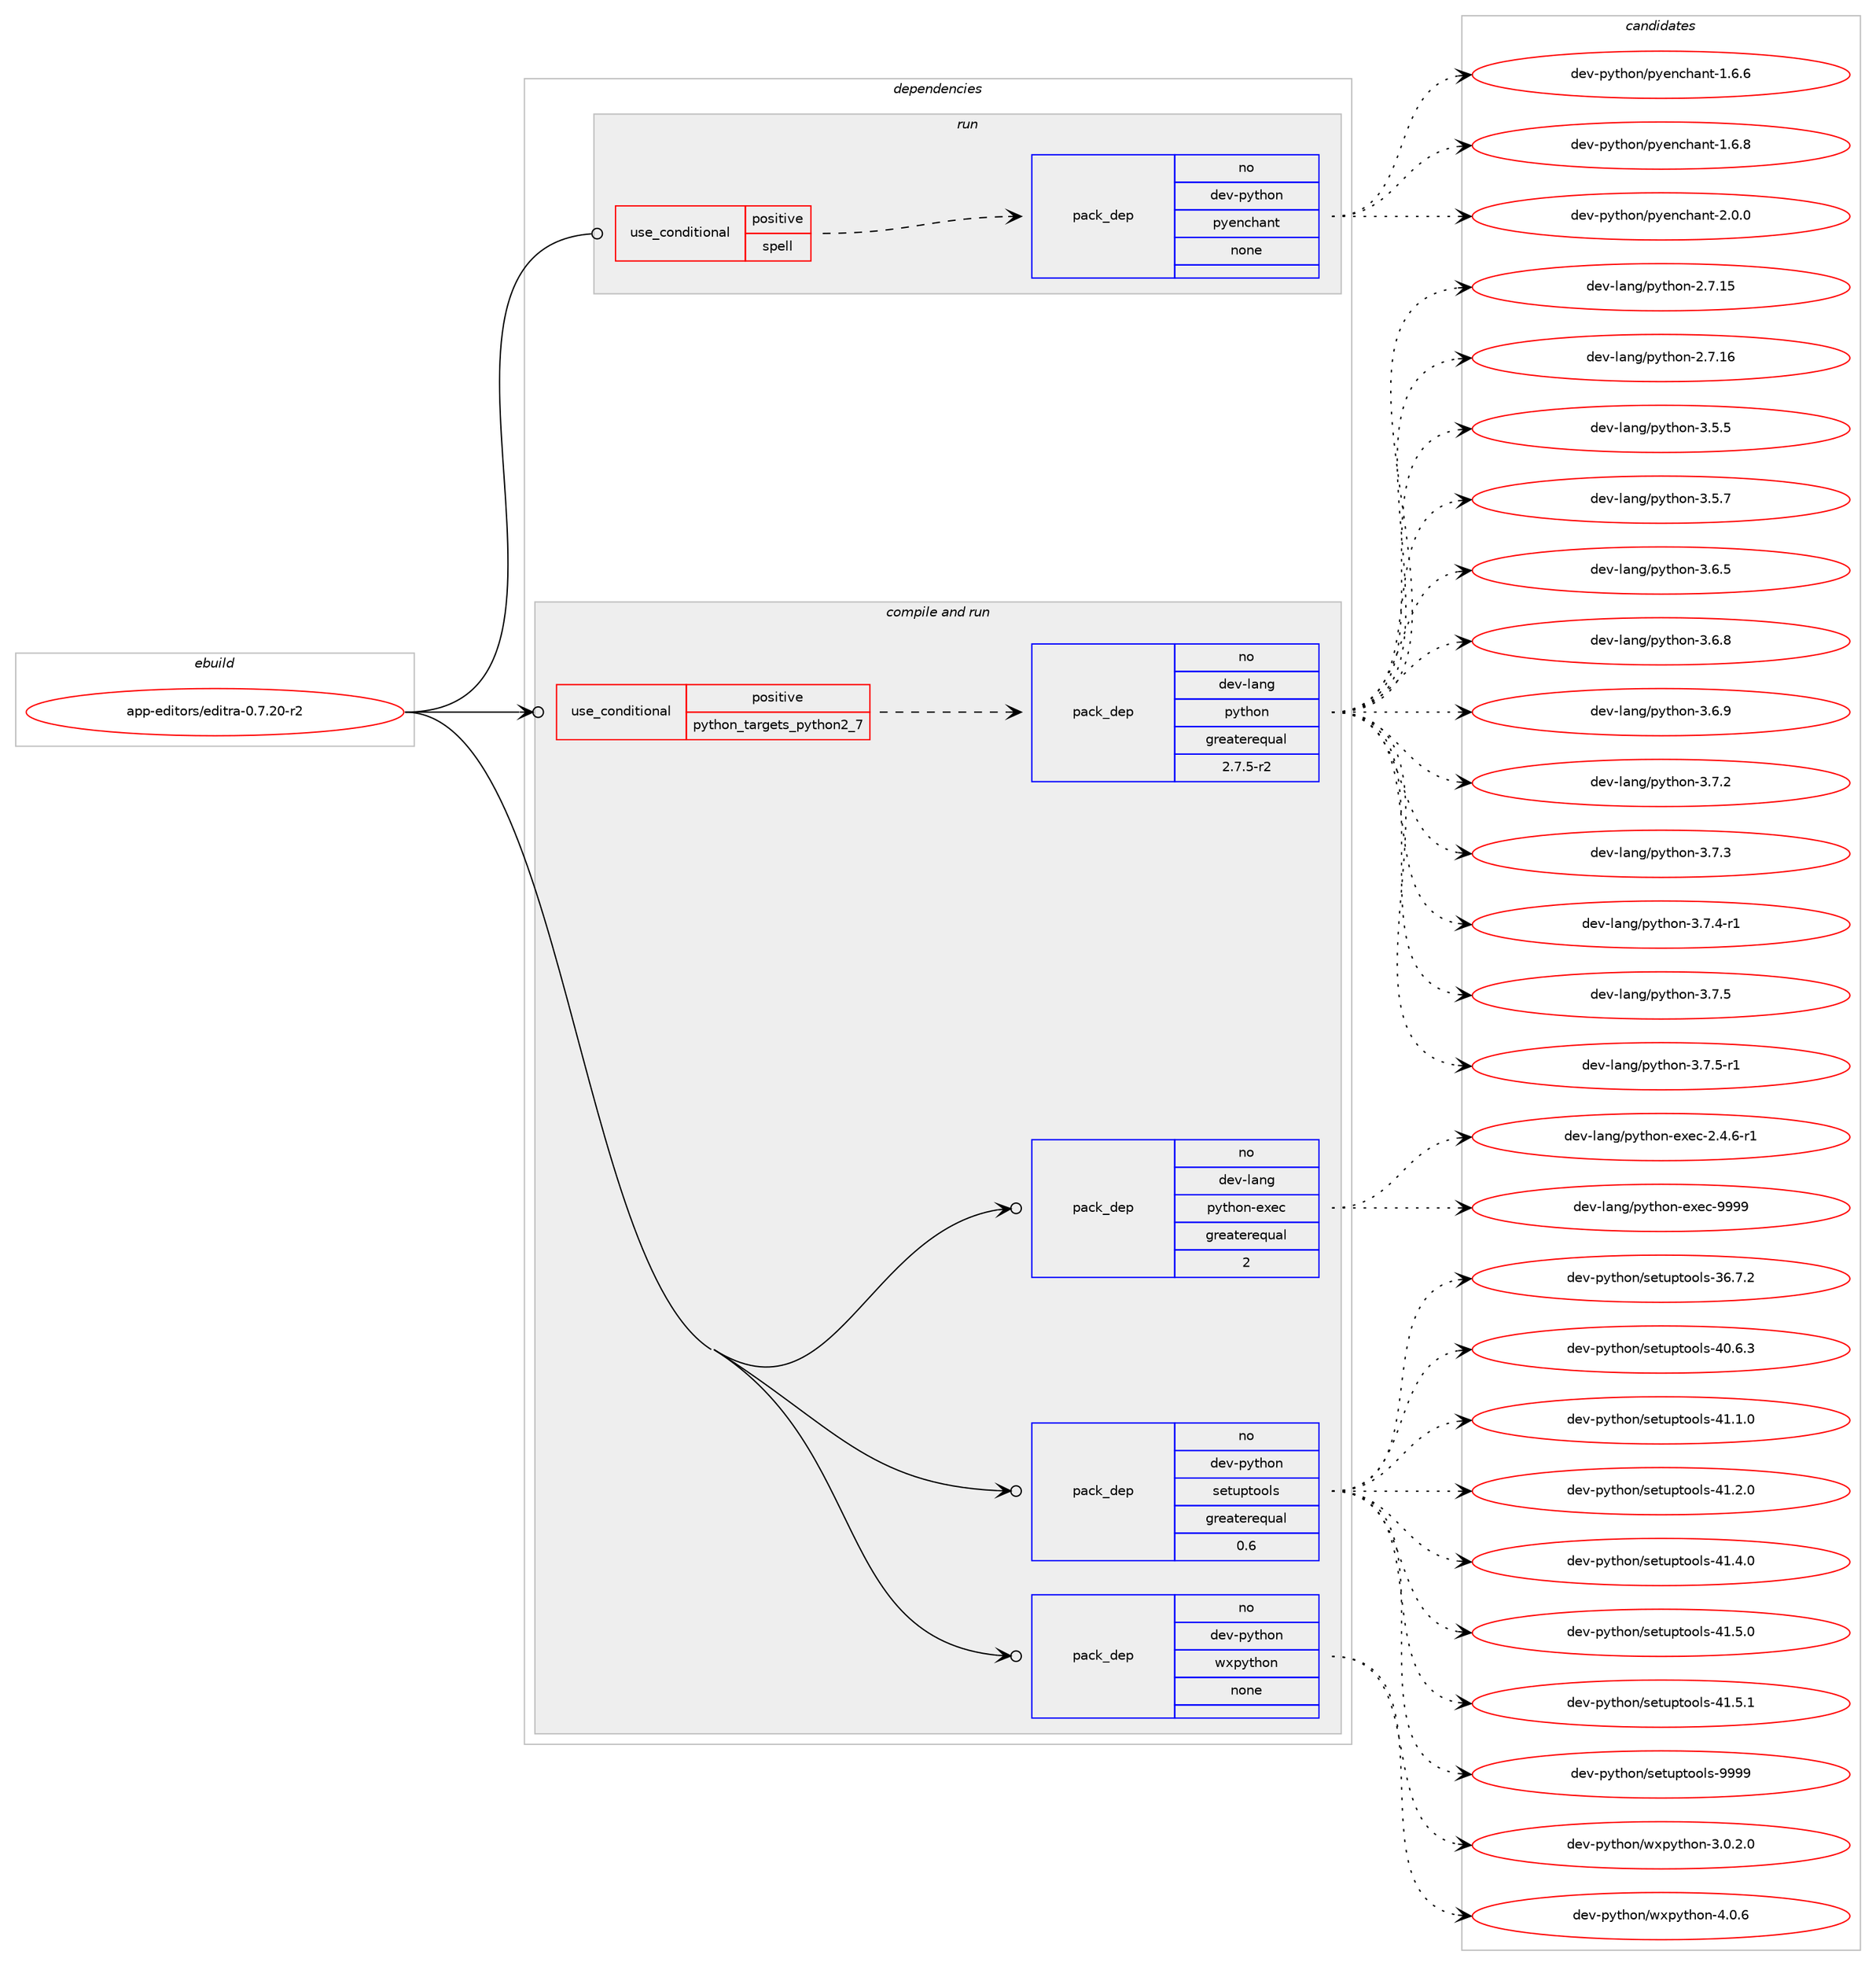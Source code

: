digraph prolog {

# *************
# Graph options
# *************

newrank=true;
concentrate=true;
compound=true;
graph [rankdir=LR,fontname=Helvetica,fontsize=10,ranksep=1.5];#, ranksep=2.5, nodesep=0.2];
edge  [arrowhead=vee];
node  [fontname=Helvetica,fontsize=10];

# **********
# The ebuild
# **********

subgraph cluster_leftcol {
color=gray;
rank=same;
label=<<i>ebuild</i>>;
id [label="app-editors/editra-0.7.20-r2", color=red, width=4, href="../app-editors/editra-0.7.20-r2.svg"];
}

# ****************
# The dependencies
# ****************

subgraph cluster_midcol {
color=gray;
label=<<i>dependencies</i>>;
subgraph cluster_compile {
fillcolor="#eeeeee";
style=filled;
label=<<i>compile</i>>;
}
subgraph cluster_compileandrun {
fillcolor="#eeeeee";
style=filled;
label=<<i>compile and run</i>>;
subgraph cond114233 {
dependency479857 [label=<<TABLE BORDER="0" CELLBORDER="1" CELLSPACING="0" CELLPADDING="4"><TR><TD ROWSPAN="3" CELLPADDING="10">use_conditional</TD></TR><TR><TD>positive</TD></TR><TR><TD>python_targets_python2_7</TD></TR></TABLE>>, shape=none, color=red];
subgraph pack356874 {
dependency479858 [label=<<TABLE BORDER="0" CELLBORDER="1" CELLSPACING="0" CELLPADDING="4" WIDTH="220"><TR><TD ROWSPAN="6" CELLPADDING="30">pack_dep</TD></TR><TR><TD WIDTH="110">no</TD></TR><TR><TD>dev-lang</TD></TR><TR><TD>python</TD></TR><TR><TD>greaterequal</TD></TR><TR><TD>2.7.5-r2</TD></TR></TABLE>>, shape=none, color=blue];
}
dependency479857:e -> dependency479858:w [weight=20,style="dashed",arrowhead="vee"];
}
id:e -> dependency479857:w [weight=20,style="solid",arrowhead="odotvee"];
subgraph pack356875 {
dependency479859 [label=<<TABLE BORDER="0" CELLBORDER="1" CELLSPACING="0" CELLPADDING="4" WIDTH="220"><TR><TD ROWSPAN="6" CELLPADDING="30">pack_dep</TD></TR><TR><TD WIDTH="110">no</TD></TR><TR><TD>dev-lang</TD></TR><TR><TD>python-exec</TD></TR><TR><TD>greaterequal</TD></TR><TR><TD>2</TD></TR></TABLE>>, shape=none, color=blue];
}
id:e -> dependency479859:w [weight=20,style="solid",arrowhead="odotvee"];
subgraph pack356876 {
dependency479860 [label=<<TABLE BORDER="0" CELLBORDER="1" CELLSPACING="0" CELLPADDING="4" WIDTH="220"><TR><TD ROWSPAN="6" CELLPADDING="30">pack_dep</TD></TR><TR><TD WIDTH="110">no</TD></TR><TR><TD>dev-python</TD></TR><TR><TD>setuptools</TD></TR><TR><TD>greaterequal</TD></TR><TR><TD>0.6</TD></TR></TABLE>>, shape=none, color=blue];
}
id:e -> dependency479860:w [weight=20,style="solid",arrowhead="odotvee"];
subgraph pack356877 {
dependency479861 [label=<<TABLE BORDER="0" CELLBORDER="1" CELLSPACING="0" CELLPADDING="4" WIDTH="220"><TR><TD ROWSPAN="6" CELLPADDING="30">pack_dep</TD></TR><TR><TD WIDTH="110">no</TD></TR><TR><TD>dev-python</TD></TR><TR><TD>wxpython</TD></TR><TR><TD>none</TD></TR><TR><TD></TD></TR></TABLE>>, shape=none, color=blue];
}
id:e -> dependency479861:w [weight=20,style="solid",arrowhead="odotvee"];
}
subgraph cluster_run {
fillcolor="#eeeeee";
style=filled;
label=<<i>run</i>>;
subgraph cond114234 {
dependency479862 [label=<<TABLE BORDER="0" CELLBORDER="1" CELLSPACING="0" CELLPADDING="4"><TR><TD ROWSPAN="3" CELLPADDING="10">use_conditional</TD></TR><TR><TD>positive</TD></TR><TR><TD>spell</TD></TR></TABLE>>, shape=none, color=red];
subgraph pack356878 {
dependency479863 [label=<<TABLE BORDER="0" CELLBORDER="1" CELLSPACING="0" CELLPADDING="4" WIDTH="220"><TR><TD ROWSPAN="6" CELLPADDING="30">pack_dep</TD></TR><TR><TD WIDTH="110">no</TD></TR><TR><TD>dev-python</TD></TR><TR><TD>pyenchant</TD></TR><TR><TD>none</TD></TR><TR><TD></TD></TR></TABLE>>, shape=none, color=blue];
}
dependency479862:e -> dependency479863:w [weight=20,style="dashed",arrowhead="vee"];
}
id:e -> dependency479862:w [weight=20,style="solid",arrowhead="odot"];
}
}

# **************
# The candidates
# **************

subgraph cluster_choices {
rank=same;
color=gray;
label=<<i>candidates</i>>;

subgraph choice356874 {
color=black;
nodesep=1;
choice10010111845108971101034711212111610411111045504655464953 [label="dev-lang/python-2.7.15", color=red, width=4,href="../dev-lang/python-2.7.15.svg"];
choice10010111845108971101034711212111610411111045504655464954 [label="dev-lang/python-2.7.16", color=red, width=4,href="../dev-lang/python-2.7.16.svg"];
choice100101118451089711010347112121116104111110455146534653 [label="dev-lang/python-3.5.5", color=red, width=4,href="../dev-lang/python-3.5.5.svg"];
choice100101118451089711010347112121116104111110455146534655 [label="dev-lang/python-3.5.7", color=red, width=4,href="../dev-lang/python-3.5.7.svg"];
choice100101118451089711010347112121116104111110455146544653 [label="dev-lang/python-3.6.5", color=red, width=4,href="../dev-lang/python-3.6.5.svg"];
choice100101118451089711010347112121116104111110455146544656 [label="dev-lang/python-3.6.8", color=red, width=4,href="../dev-lang/python-3.6.8.svg"];
choice100101118451089711010347112121116104111110455146544657 [label="dev-lang/python-3.6.9", color=red, width=4,href="../dev-lang/python-3.6.9.svg"];
choice100101118451089711010347112121116104111110455146554650 [label="dev-lang/python-3.7.2", color=red, width=4,href="../dev-lang/python-3.7.2.svg"];
choice100101118451089711010347112121116104111110455146554651 [label="dev-lang/python-3.7.3", color=red, width=4,href="../dev-lang/python-3.7.3.svg"];
choice1001011184510897110103471121211161041111104551465546524511449 [label="dev-lang/python-3.7.4-r1", color=red, width=4,href="../dev-lang/python-3.7.4-r1.svg"];
choice100101118451089711010347112121116104111110455146554653 [label="dev-lang/python-3.7.5", color=red, width=4,href="../dev-lang/python-3.7.5.svg"];
choice1001011184510897110103471121211161041111104551465546534511449 [label="dev-lang/python-3.7.5-r1", color=red, width=4,href="../dev-lang/python-3.7.5-r1.svg"];
dependency479858:e -> choice10010111845108971101034711212111610411111045504655464953:w [style=dotted,weight="100"];
dependency479858:e -> choice10010111845108971101034711212111610411111045504655464954:w [style=dotted,weight="100"];
dependency479858:e -> choice100101118451089711010347112121116104111110455146534653:w [style=dotted,weight="100"];
dependency479858:e -> choice100101118451089711010347112121116104111110455146534655:w [style=dotted,weight="100"];
dependency479858:e -> choice100101118451089711010347112121116104111110455146544653:w [style=dotted,weight="100"];
dependency479858:e -> choice100101118451089711010347112121116104111110455146544656:w [style=dotted,weight="100"];
dependency479858:e -> choice100101118451089711010347112121116104111110455146544657:w [style=dotted,weight="100"];
dependency479858:e -> choice100101118451089711010347112121116104111110455146554650:w [style=dotted,weight="100"];
dependency479858:e -> choice100101118451089711010347112121116104111110455146554651:w [style=dotted,weight="100"];
dependency479858:e -> choice1001011184510897110103471121211161041111104551465546524511449:w [style=dotted,weight="100"];
dependency479858:e -> choice100101118451089711010347112121116104111110455146554653:w [style=dotted,weight="100"];
dependency479858:e -> choice1001011184510897110103471121211161041111104551465546534511449:w [style=dotted,weight="100"];
}
subgraph choice356875 {
color=black;
nodesep=1;
choice10010111845108971101034711212111610411111045101120101994550465246544511449 [label="dev-lang/python-exec-2.4.6-r1", color=red, width=4,href="../dev-lang/python-exec-2.4.6-r1.svg"];
choice10010111845108971101034711212111610411111045101120101994557575757 [label="dev-lang/python-exec-9999", color=red, width=4,href="../dev-lang/python-exec-9999.svg"];
dependency479859:e -> choice10010111845108971101034711212111610411111045101120101994550465246544511449:w [style=dotted,weight="100"];
dependency479859:e -> choice10010111845108971101034711212111610411111045101120101994557575757:w [style=dotted,weight="100"];
}
subgraph choice356876 {
color=black;
nodesep=1;
choice100101118451121211161041111104711510111611711211611111110811545515446554650 [label="dev-python/setuptools-36.7.2", color=red, width=4,href="../dev-python/setuptools-36.7.2.svg"];
choice100101118451121211161041111104711510111611711211611111110811545524846544651 [label="dev-python/setuptools-40.6.3", color=red, width=4,href="../dev-python/setuptools-40.6.3.svg"];
choice100101118451121211161041111104711510111611711211611111110811545524946494648 [label="dev-python/setuptools-41.1.0", color=red, width=4,href="../dev-python/setuptools-41.1.0.svg"];
choice100101118451121211161041111104711510111611711211611111110811545524946504648 [label="dev-python/setuptools-41.2.0", color=red, width=4,href="../dev-python/setuptools-41.2.0.svg"];
choice100101118451121211161041111104711510111611711211611111110811545524946524648 [label="dev-python/setuptools-41.4.0", color=red, width=4,href="../dev-python/setuptools-41.4.0.svg"];
choice100101118451121211161041111104711510111611711211611111110811545524946534648 [label="dev-python/setuptools-41.5.0", color=red, width=4,href="../dev-python/setuptools-41.5.0.svg"];
choice100101118451121211161041111104711510111611711211611111110811545524946534649 [label="dev-python/setuptools-41.5.1", color=red, width=4,href="../dev-python/setuptools-41.5.1.svg"];
choice10010111845112121116104111110471151011161171121161111111081154557575757 [label="dev-python/setuptools-9999", color=red, width=4,href="../dev-python/setuptools-9999.svg"];
dependency479860:e -> choice100101118451121211161041111104711510111611711211611111110811545515446554650:w [style=dotted,weight="100"];
dependency479860:e -> choice100101118451121211161041111104711510111611711211611111110811545524846544651:w [style=dotted,weight="100"];
dependency479860:e -> choice100101118451121211161041111104711510111611711211611111110811545524946494648:w [style=dotted,weight="100"];
dependency479860:e -> choice100101118451121211161041111104711510111611711211611111110811545524946504648:w [style=dotted,weight="100"];
dependency479860:e -> choice100101118451121211161041111104711510111611711211611111110811545524946524648:w [style=dotted,weight="100"];
dependency479860:e -> choice100101118451121211161041111104711510111611711211611111110811545524946534648:w [style=dotted,weight="100"];
dependency479860:e -> choice100101118451121211161041111104711510111611711211611111110811545524946534649:w [style=dotted,weight="100"];
dependency479860:e -> choice10010111845112121116104111110471151011161171121161111111081154557575757:w [style=dotted,weight="100"];
}
subgraph choice356877 {
color=black;
nodesep=1;
choice10010111845112121116104111110471191201121211161041111104551464846504648 [label="dev-python/wxpython-3.0.2.0", color=red, width=4,href="../dev-python/wxpython-3.0.2.0.svg"];
choice1001011184511212111610411111047119120112121116104111110455246484654 [label="dev-python/wxpython-4.0.6", color=red, width=4,href="../dev-python/wxpython-4.0.6.svg"];
dependency479861:e -> choice10010111845112121116104111110471191201121211161041111104551464846504648:w [style=dotted,weight="100"];
dependency479861:e -> choice1001011184511212111610411111047119120112121116104111110455246484654:w [style=dotted,weight="100"];
}
subgraph choice356878 {
color=black;
nodesep=1;
choice10010111845112121116104111110471121211011109910497110116454946544654 [label="dev-python/pyenchant-1.6.6", color=red, width=4,href="../dev-python/pyenchant-1.6.6.svg"];
choice10010111845112121116104111110471121211011109910497110116454946544656 [label="dev-python/pyenchant-1.6.8", color=red, width=4,href="../dev-python/pyenchant-1.6.8.svg"];
choice10010111845112121116104111110471121211011109910497110116455046484648 [label="dev-python/pyenchant-2.0.0", color=red, width=4,href="../dev-python/pyenchant-2.0.0.svg"];
dependency479863:e -> choice10010111845112121116104111110471121211011109910497110116454946544654:w [style=dotted,weight="100"];
dependency479863:e -> choice10010111845112121116104111110471121211011109910497110116454946544656:w [style=dotted,weight="100"];
dependency479863:e -> choice10010111845112121116104111110471121211011109910497110116455046484648:w [style=dotted,weight="100"];
}
}

}
